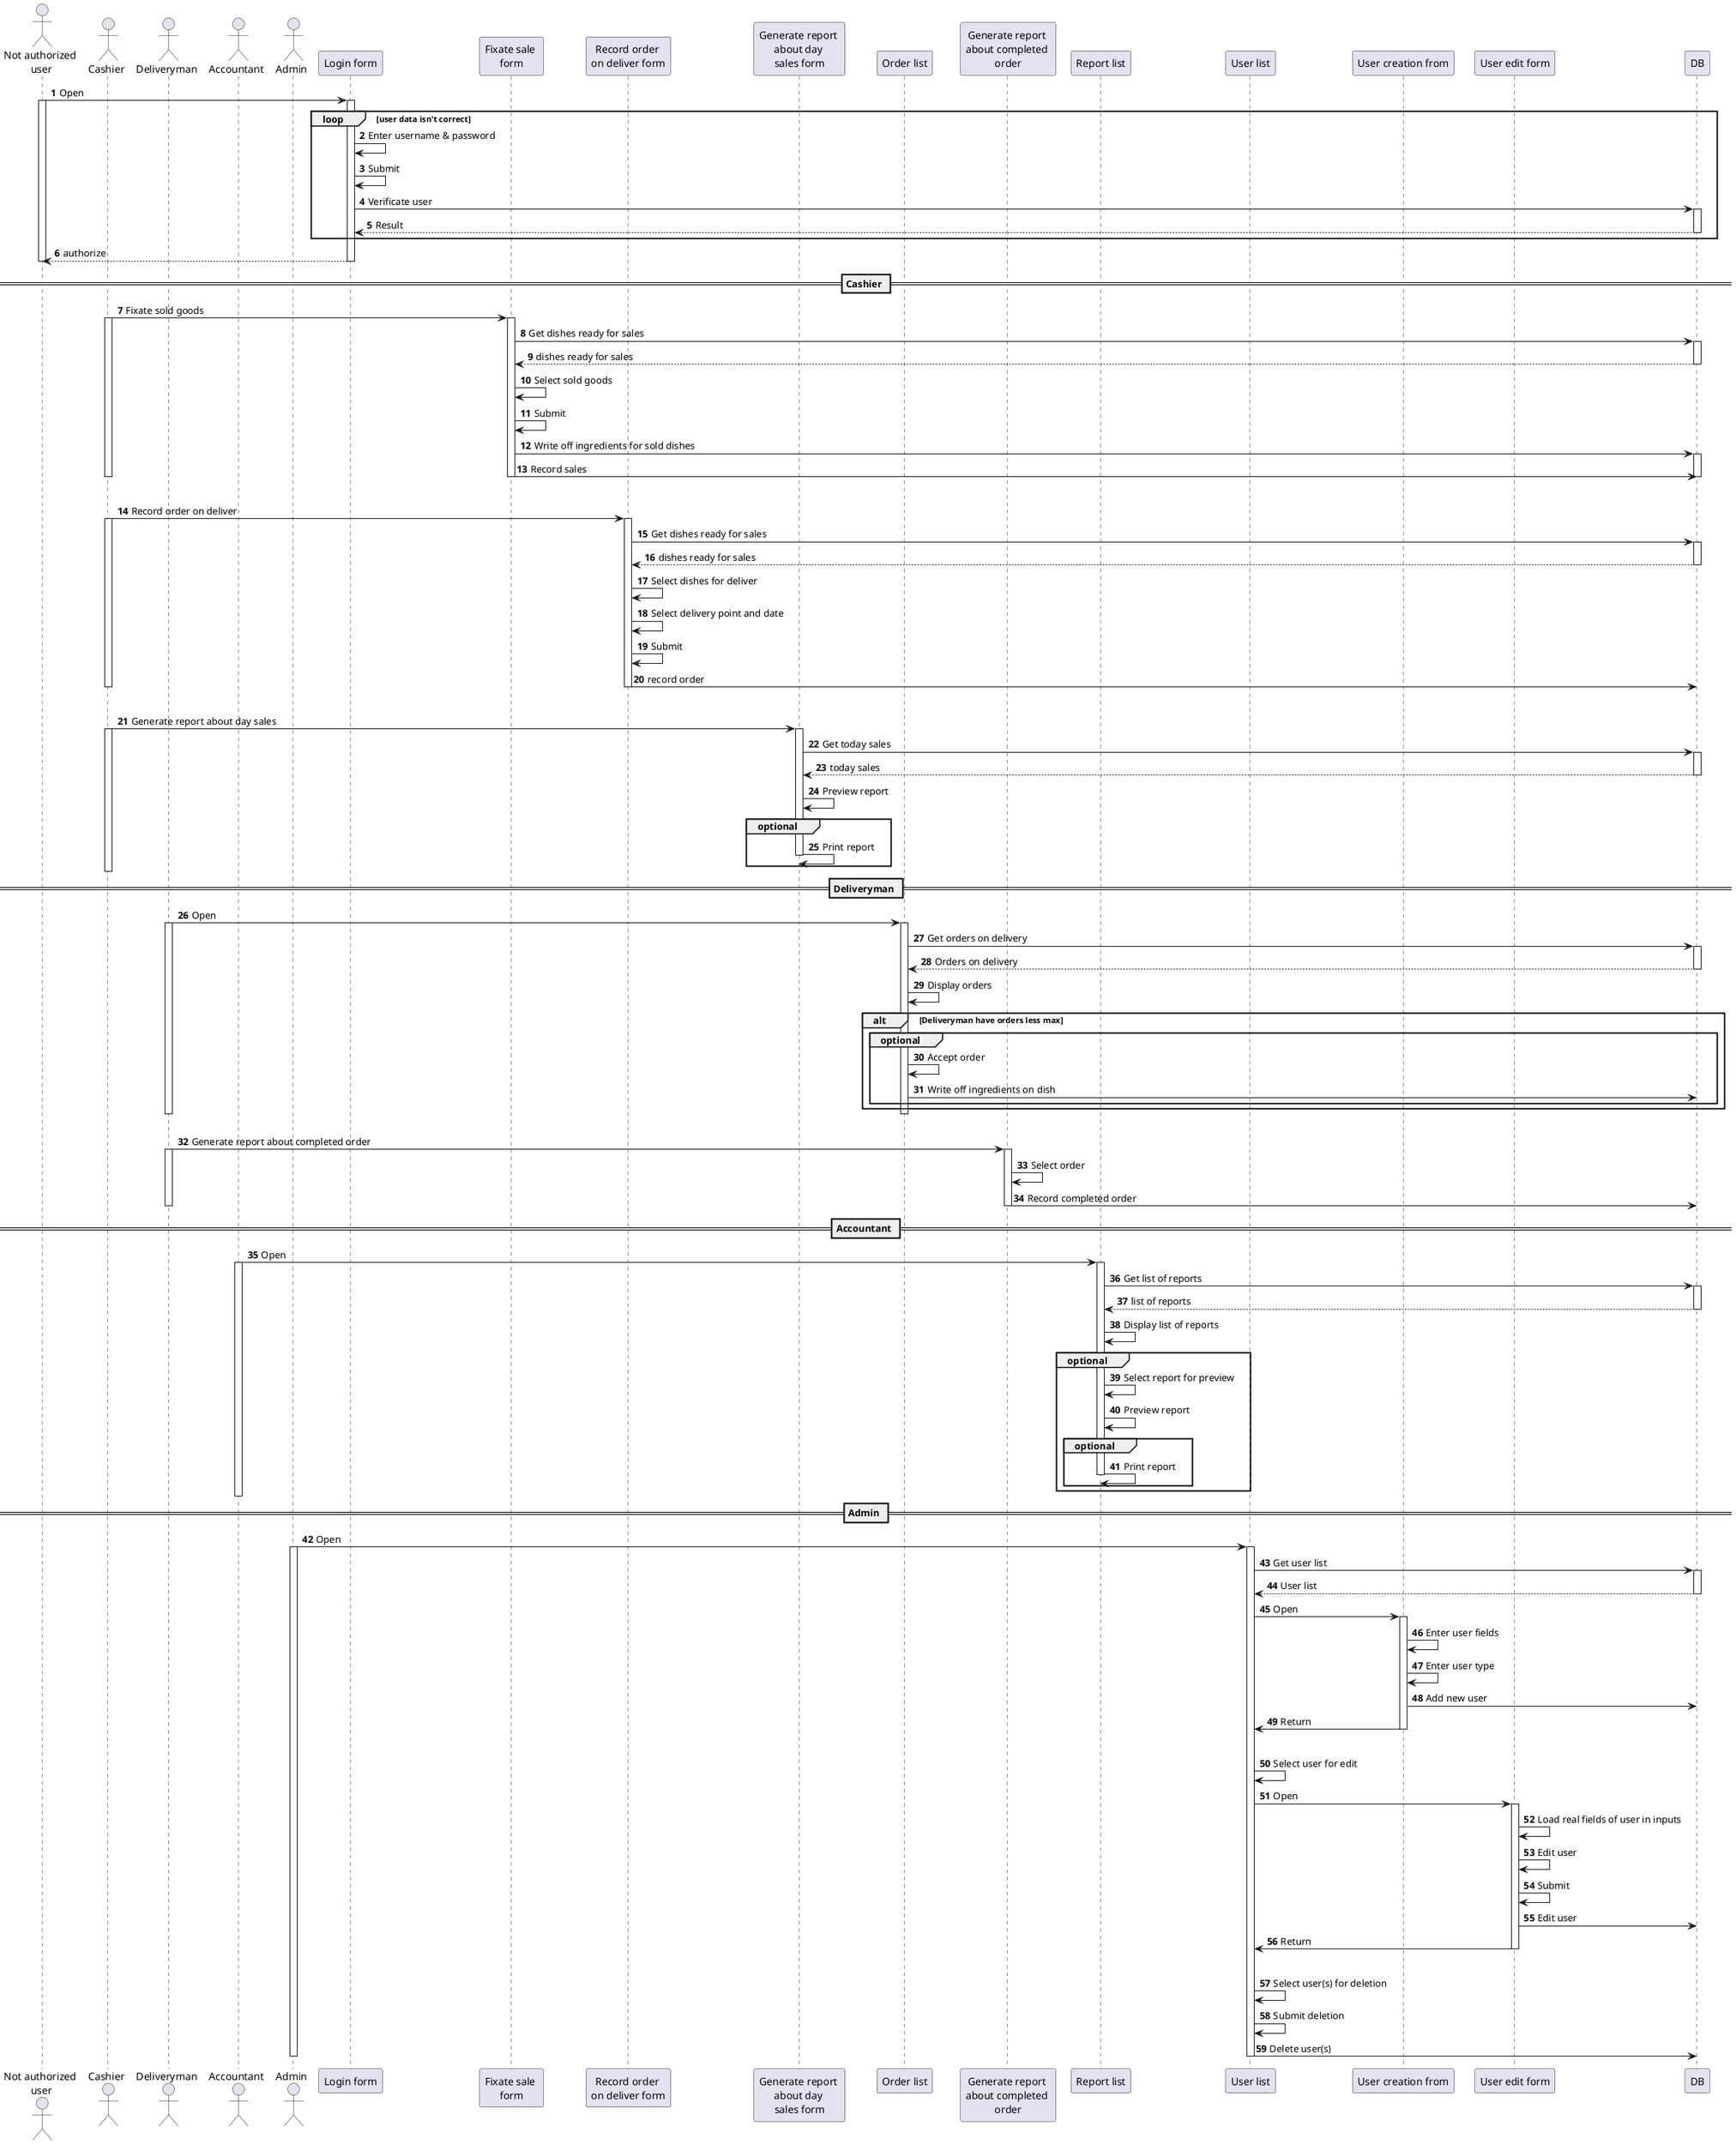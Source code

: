 @startuml sequence

autonumber

actor "Not authorized\n user" as noauth
actor "Cashier" as cashier
actor "Deliveryman" as deliveryman
actor "Accountant" as accountant
actor "Admin" as admin

/' Cashier '/
participant "Login form" as login_form
participant "Fixate sale \nform" as fixate_sales_form
participant "Record order \non deliver form" as record_order_deliver_form
participant "Generate report \nabout day \nsales form" as generate_report_about_day_sales

/' Deliveryman '/
participant "Order list" as order_list
participant "Generate report \nabout completed \norder" as completed_order_report

/' Accountant '/
participant "Report list" as report_list

/' Admin '/
participant "User list" as user_list
participant "User creation from" as user_creation
participant "User edit form" as user_edit

participant "DB" as DB

/' ------------------------- '/

noauth -> login_form ++ : Open
activate noauth

loop user data isn't correct
    login_form -> login_form : Enter username & password
    login_form -> login_form : Submit
    login_form -> DB ++ : Verificate user
    login_form <-- DB -- : Result 
end

noauth <-- login_form -- : authorize
deactivate noauth

== Cashier ==

cashier -> fixate_sales_form ++: Fixate sold goods
activate cashier
fixate_sales_form -> DB ++ : Get dishes ready for sales
fixate_sales_form <-- DB -- : dishes ready for sales
fixate_sales_form -> fixate_sales_form : Select sold goods
fixate_sales_form -> fixate_sales_form : Submit
fixate_sales_form -> DB ++ : Write off ingredients for sold dishes
fixate_sales_form -> DB -- : Record sales
deactivate DB
deactivate cashier

|||

cashier -> record_order_deliver_form ++ : Record order on deliver
activate cashier
record_order_deliver_form -> DB ++ : Get dishes ready for sales
record_order_deliver_form <-- DB -- : dishes ready for sales
record_order_deliver_form -> record_order_deliver_form : Select dishes for deliver
record_order_deliver_form -> record_order_deliver_form : Select delivery point and date
record_order_deliver_form -> record_order_deliver_form : Submit
record_order_deliver_form -> DB : record order
deactivate record_order_deliver_form
deactivate cashier

|||

cashier -> generate_report_about_day_sales ++ : Generate report about day sales
activate cashier
generate_report_about_day_sales -> DB ++ : Get today sales
generate_report_about_day_sales <-- DB -- : today sales
generate_report_about_day_sales -> generate_report_about_day_sales : Preview report


group optional
generate_report_about_day_sales -> generate_report_about_day_sales -- : Print report
end

deactivate cashier

== Deliveryman ==
deliveryman -> order_list ++ : Open
activate deliveryman
order_list -> DB ++ : Get orders on delivery
order_list <-- DB -- : Orders on delivery
order_list -> order_list : Display orders

alt Deliveryman have orders less max
    group optional
        order_list -> order_list : Accept order
        order_list -> DB : Write off ingredients on dish
    end
end

deactivate deliveryman
deactivate order_list

|||

deliveryman -> completed_order_report ++ : Generate report about completed order
activate deliveryman 
completed_order_report -> completed_order_report : Select order
completed_order_report -> DB : Record completed order

deactivate deliveryman
deactivate completed_order_report

== Accountant ==
accountant -> report_list ++ : Open
activate accountant 
report_list -> DB ++ : Get list of reports
report_list <-- DB -- : list of reports
report_list -> report_list : Display list of reports

group optional
    report_list -> report_list : Select report for preview
    report_list -> report_list : Preview report
    group optional 
    report_list -> report_list -- : Print report
    end
end

deactivate accountant

== Admin ==
admin -> user_list ++ : Open
activate admin
user_list -> DB ++ : Get user list 
user_list <-- DB -- : User list

user_list -> user_creation ++ : Open
user_creation -> user_creation : Enter user fields
user_creation -> user_creation : Enter user type
user_creation -> DB : Add new user
user_list <- user_creation -- : Return

|||

user_list -> user_list : Select user for edit
user_list -> user_edit ++ : Open
user_edit -> user_edit : Load real fields of user in inputs
user_edit -> user_edit : Edit user
user_edit -> user_edit : Submit
user_edit -> DB : Edit user
user_list <- user_edit -- : Return

|||

user_list -> user_list : Select user(s) for deletion
user_list -> user_list : Submit deletion
user_list -> DB : Delete user(s)

deactivate admin
deactivate user_list

@enduml